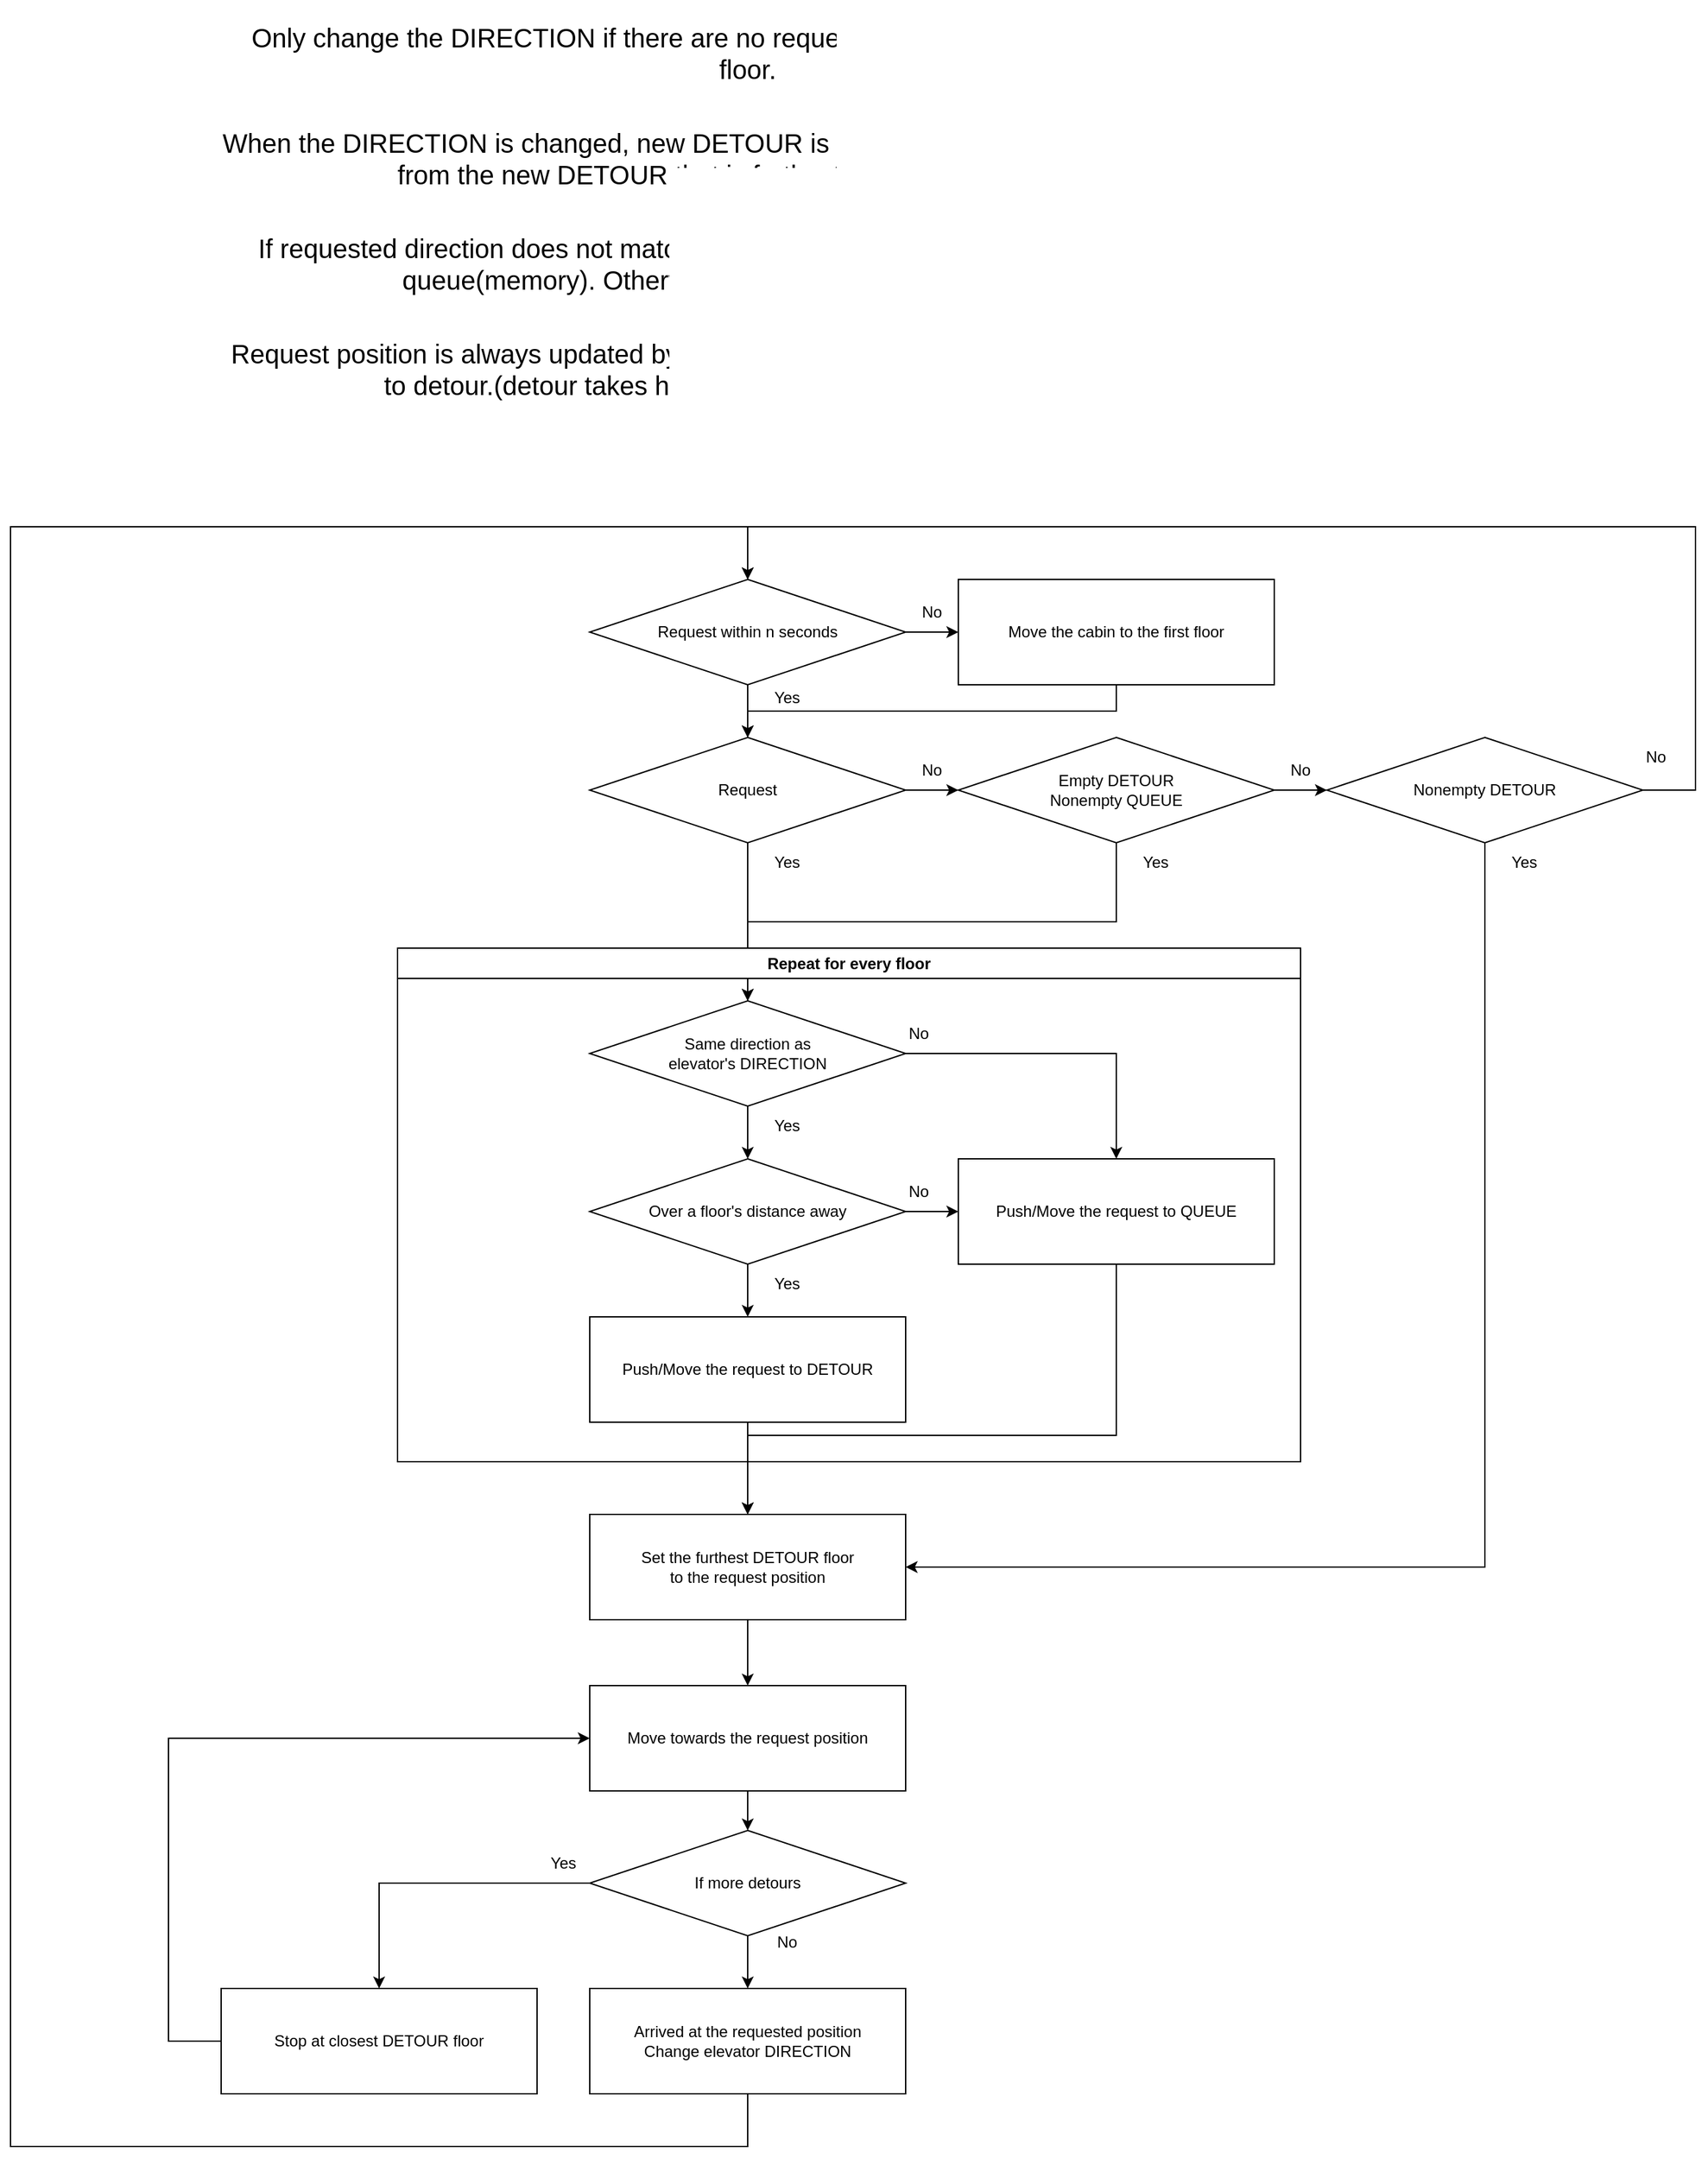 <mxfile version="21.3.4" type="github">
  <diagram name="ページ1" id="rUbex1x3FdP54zc6fJcI">
    <mxGraphModel dx="3827" dy="1537" grid="1" gridSize="10" guides="1" tooltips="1" connect="1" arrows="1" fold="1" page="1" pageScale="1" pageWidth="827" pageHeight="1169" math="0" shadow="0">
      <root>
        <mxCell id="0" />
        <mxCell id="1" parent="0" />
        <mxCell id="txSLlDW2Fo_miSAW73bg-1" value="&lt;font style=&quot;font-size: 20px;&quot;&gt;Only change the DIRECTION if there are no requests in the floors beyond the current floor.&lt;/font&gt;" style="text;html=1;strokeColor=none;fillColor=none;align=center;verticalAlign=middle;whiteSpace=wrap;rounded=0;" parent="1" vertex="1">
          <mxGeometry y="40" width="800" height="80" as="geometry" />
        </mxCell>
        <mxCell id="txSLlDW2Fo_miSAW73bg-2" value="&lt;span style=&quot;font-size: 20px;&quot;&gt;When the DIRECTION is changed, new DETOUR is made and request position is decided from the new DETOUR that is furthest from the current floor.&lt;/span&gt;" style="text;html=1;strokeColor=none;fillColor=none;align=center;verticalAlign=middle;whiteSpace=wrap;rounded=0;" parent="1" vertex="1">
          <mxGeometry y="120" width="800" height="80" as="geometry" />
        </mxCell>
        <mxCell id="txSLlDW2Fo_miSAW73bg-4" value="&lt;span style=&quot;font-size: 20px;&quot;&gt;If requested direction does not match with current direction, the request is pushed to queue(memory). Otherwise it is pushed to detour(memory).&lt;/span&gt;" style="text;html=1;strokeColor=none;fillColor=none;align=center;verticalAlign=middle;whiteSpace=wrap;rounded=0;" parent="1" vertex="1">
          <mxGeometry y="200" width="800" height="80" as="geometry" />
        </mxCell>
        <mxCell id="txSLlDW2Fo_miSAW73bg-5" value="&lt;font style=&quot;font-size: 20px;&quot;&gt;Request position is always updated by further request and old request position is pushed to detour.(detour takes higher priority than requested position.)&lt;/font&gt;" style="text;html=1;strokeColor=none;fillColor=none;align=center;verticalAlign=middle;whiteSpace=wrap;rounded=0;" parent="1" vertex="1">
          <mxGeometry y="280" width="800" height="80" as="geometry" />
        </mxCell>
        <mxCell id="txSLlDW2Fo_miSAW73bg-47" style="edgeStyle=orthogonalEdgeStyle;rounded=0;orthogonalLoop=1;jettySize=auto;html=1;exitX=0.5;exitY=1;exitDx=0;exitDy=0;entryX=0.5;entryY=0;entryDx=0;entryDy=0;" parent="1" target="txSLlDW2Fo_miSAW73bg-46" edge="1" source="txSLlDW2Fo_miSAW73bg-51">
          <mxGeometry relative="1" as="geometry">
            <mxPoint x="400" y="1300" as="sourcePoint" />
          </mxGeometry>
        </mxCell>
        <mxCell id="txSLlDW2Fo_miSAW73bg-41" style="edgeStyle=orthogonalEdgeStyle;rounded=0;orthogonalLoop=1;jettySize=auto;html=1;exitX=0;exitY=0.5;exitDx=0;exitDy=0;entryX=0.5;entryY=0;entryDx=0;entryDy=0;" parent="1" source="txSLlDW2Fo_miSAW73bg-38" target="txSLlDW2Fo_miSAW73bg-39" edge="1">
          <mxGeometry relative="1" as="geometry" />
        </mxCell>
        <mxCell id="txSLlDW2Fo_miSAW73bg-42" style="edgeStyle=orthogonalEdgeStyle;rounded=0;orthogonalLoop=1;jettySize=auto;html=1;exitX=0.5;exitY=1;exitDx=0;exitDy=0;entryX=0.5;entryY=0;entryDx=0;entryDy=0;" parent="1" source="txSLlDW2Fo_miSAW73bg-38" target="txSLlDW2Fo_miSAW73bg-40" edge="1">
          <mxGeometry relative="1" as="geometry" />
        </mxCell>
        <mxCell id="txSLlDW2Fo_miSAW73bg-38" value="If more detours" style="rhombus;whiteSpace=wrap;html=1;" parent="1" vertex="1">
          <mxGeometry x="280" y="1430" width="240" height="80" as="geometry" />
        </mxCell>
        <mxCell id="txSLlDW2Fo_miSAW73bg-44" style="edgeStyle=orthogonalEdgeStyle;rounded=0;orthogonalLoop=1;jettySize=auto;html=1;exitX=0;exitY=0.5;exitDx=0;exitDy=0;entryX=0;entryY=0.5;entryDx=0;entryDy=0;" parent="1" source="txSLlDW2Fo_miSAW73bg-39" target="txSLlDW2Fo_miSAW73bg-46" edge="1">
          <mxGeometry relative="1" as="geometry">
            <mxPoint x="220" y="1440" as="targetPoint" />
            <Array as="points">
              <mxPoint x="-40" y="1590" />
              <mxPoint x="-40" y="1360" />
            </Array>
          </mxGeometry>
        </mxCell>
        <mxCell id="txSLlDW2Fo_miSAW73bg-39" value="Stop at closest DETOUR floor" style="rounded=0;whiteSpace=wrap;html=1;" parent="1" vertex="1">
          <mxGeometry y="1550" width="240" height="80" as="geometry" />
        </mxCell>
        <mxCell id="txSLlDW2Fo_miSAW73bg-97" style="edgeStyle=orthogonalEdgeStyle;rounded=0;orthogonalLoop=1;jettySize=auto;html=1;exitX=0.5;exitY=1;exitDx=0;exitDy=0;entryX=0.5;entryY=0;entryDx=0;entryDy=0;" parent="1" source="txSLlDW2Fo_miSAW73bg-40" target="txSLlDW2Fo_miSAW73bg-92" edge="1">
          <mxGeometry relative="1" as="geometry">
            <Array as="points">
              <mxPoint x="400" y="1670" />
              <mxPoint x="-160" y="1670" />
              <mxPoint x="-160" y="440" />
              <mxPoint x="400" y="440" />
            </Array>
          </mxGeometry>
        </mxCell>
        <mxCell id="txSLlDW2Fo_miSAW73bg-40" value="Arrived at the requested position&lt;br&gt;Change elevator DIRECTION" style="rounded=0;whiteSpace=wrap;html=1;" parent="1" vertex="1">
          <mxGeometry x="280" y="1550" width="240" height="80" as="geometry" />
        </mxCell>
        <mxCell id="txSLlDW2Fo_miSAW73bg-48" style="edgeStyle=orthogonalEdgeStyle;rounded=0;orthogonalLoop=1;jettySize=auto;html=1;exitX=0.5;exitY=1;exitDx=0;exitDy=0;" parent="1" source="txSLlDW2Fo_miSAW73bg-46" edge="1">
          <mxGeometry relative="1" as="geometry">
            <mxPoint x="400" y="1430" as="targetPoint" />
          </mxGeometry>
        </mxCell>
        <mxCell id="txSLlDW2Fo_miSAW73bg-46" value="Move towards the request position" style="rounded=0;whiteSpace=wrap;html=1;" parent="1" vertex="1">
          <mxGeometry x="280" y="1320" width="240" height="80" as="geometry" />
        </mxCell>
        <mxCell id="txSLlDW2Fo_miSAW73bg-51" value="Set the furthest DETOUR floor &lt;br&gt;to the request position" style="rounded=0;whiteSpace=wrap;html=1;" parent="1" vertex="1">
          <mxGeometry x="280" y="1190" width="240" height="80" as="geometry" />
        </mxCell>
        <mxCell id="txSLlDW2Fo_miSAW73bg-60" style="edgeStyle=orthogonalEdgeStyle;rounded=0;orthogonalLoop=1;jettySize=auto;html=1;exitX=0.5;exitY=1;exitDx=0;exitDy=0;" parent="1" source="txSLlDW2Fo_miSAW73bg-54" edge="1">
          <mxGeometry relative="1" as="geometry">
            <mxPoint x="400" y="800" as="targetPoint" />
          </mxGeometry>
        </mxCell>
        <mxCell id="txSLlDW2Fo_miSAW73bg-64" style="edgeStyle=orthogonalEdgeStyle;rounded=0;orthogonalLoop=1;jettySize=auto;html=1;exitX=1;exitY=0.5;exitDx=0;exitDy=0;entryX=0;entryY=0.5;entryDx=0;entryDy=0;" parent="1" source="txSLlDW2Fo_miSAW73bg-54" target="txSLlDW2Fo_miSAW73bg-62" edge="1">
          <mxGeometry relative="1" as="geometry" />
        </mxCell>
        <mxCell id="txSLlDW2Fo_miSAW73bg-54" value="Request" style="rhombus;whiteSpace=wrap;html=1;" parent="1" vertex="1">
          <mxGeometry x="280" y="600" width="240" height="80" as="geometry" />
        </mxCell>
        <mxCell id="txSLlDW2Fo_miSAW73bg-75" style="edgeStyle=orthogonalEdgeStyle;rounded=0;orthogonalLoop=1;jettySize=auto;html=1;exitX=0.5;exitY=1;exitDx=0;exitDy=0;" parent="1" source="txSLlDW2Fo_miSAW73bg-62" target="txSLlDW2Fo_miSAW73bg-68" edge="1">
          <mxGeometry relative="1" as="geometry" />
        </mxCell>
        <mxCell id="txSLlDW2Fo_miSAW73bg-79" style="edgeStyle=orthogonalEdgeStyle;rounded=0;orthogonalLoop=1;jettySize=auto;html=1;exitX=1;exitY=0.5;exitDx=0;exitDy=0;entryX=0;entryY=0.5;entryDx=0;entryDy=0;" parent="1" source="txSLlDW2Fo_miSAW73bg-62" target="txSLlDW2Fo_miSAW73bg-78" edge="1">
          <mxGeometry relative="1" as="geometry" />
        </mxCell>
        <mxCell id="txSLlDW2Fo_miSAW73bg-62" value="Empty DETOUR&lt;br&gt;Nonempty QUEUE" style="rhombus;whiteSpace=wrap;html=1;" parent="1" vertex="1">
          <mxGeometry x="560" y="600" width="240" height="80" as="geometry" />
        </mxCell>
        <mxCell id="txSLlDW2Fo_miSAW73bg-65" value="No" style="text;html=1;strokeColor=none;fillColor=none;align=center;verticalAlign=middle;whiteSpace=wrap;rounded=0;" parent="1" vertex="1">
          <mxGeometry x="510" y="610" width="60" height="30" as="geometry" />
        </mxCell>
        <mxCell id="txSLlDW2Fo_miSAW73bg-66" value="Yes" style="text;html=1;strokeColor=none;fillColor=none;align=center;verticalAlign=middle;whiteSpace=wrap;rounded=0;" parent="1" vertex="1">
          <mxGeometry x="400" y="680" width="60" height="30" as="geometry" />
        </mxCell>
        <mxCell id="txSLlDW2Fo_miSAW73bg-70" style="edgeStyle=orthogonalEdgeStyle;rounded=0;orthogonalLoop=1;jettySize=auto;html=1;exitX=0.5;exitY=1;exitDx=0;exitDy=0;entryX=0.5;entryY=0;entryDx=0;entryDy=0;" parent="1" source="txSLlDW2Fo_miSAW73bg-68" target="txSLlDW2Fo_miSAW73bg-69" edge="1">
          <mxGeometry relative="1" as="geometry" />
        </mxCell>
        <mxCell id="EEc2jsLktgFO0VpFb_Zl-2" style="edgeStyle=orthogonalEdgeStyle;rounded=0;orthogonalLoop=1;jettySize=auto;html=1;exitX=1;exitY=0.5;exitDx=0;exitDy=0;" parent="1" source="txSLlDW2Fo_miSAW73bg-68" target="txSLlDW2Fo_miSAW73bg-72" edge="1">
          <mxGeometry relative="1" as="geometry" />
        </mxCell>
        <mxCell id="txSLlDW2Fo_miSAW73bg-68" value="Same direction as&lt;br&gt;elevator&#39;s DIRECTION" style="rhombus;whiteSpace=wrap;html=1;" parent="1" vertex="1">
          <mxGeometry x="280" y="800" width="240" height="80" as="geometry" />
        </mxCell>
        <mxCell id="txSLlDW2Fo_miSAW73bg-77" style="edgeStyle=orthogonalEdgeStyle;rounded=0;orthogonalLoop=1;jettySize=auto;html=1;exitX=0.5;exitY=1;exitDx=0;exitDy=0;entryX=0.5;entryY=0;entryDx=0;entryDy=0;" parent="1" source="txSLlDW2Fo_miSAW73bg-69" target="txSLlDW2Fo_miSAW73bg-71" edge="1">
          <mxGeometry relative="1" as="geometry" />
        </mxCell>
        <mxCell id="EEc2jsLktgFO0VpFb_Zl-3" style="edgeStyle=orthogonalEdgeStyle;rounded=0;orthogonalLoop=1;jettySize=auto;html=1;exitX=1;exitY=0.5;exitDx=0;exitDy=0;entryX=0;entryY=0.5;entryDx=0;entryDy=0;" parent="1" source="txSLlDW2Fo_miSAW73bg-69" target="txSLlDW2Fo_miSAW73bg-72" edge="1">
          <mxGeometry relative="1" as="geometry" />
        </mxCell>
        <mxCell id="txSLlDW2Fo_miSAW73bg-69" value="Over a floor&#39;s distance away" style="rhombus;whiteSpace=wrap;html=1;" parent="1" vertex="1">
          <mxGeometry x="280" y="920" width="240" height="80" as="geometry" />
        </mxCell>
        <mxCell id="txSLlDW2Fo_miSAW73bg-84" style="edgeStyle=orthogonalEdgeStyle;rounded=0;orthogonalLoop=1;jettySize=auto;html=1;exitX=0.5;exitY=1;exitDx=0;exitDy=0;entryX=0.5;entryY=0;entryDx=0;entryDy=0;" parent="1" source="txSLlDW2Fo_miSAW73bg-71" target="txSLlDW2Fo_miSAW73bg-51" edge="1">
          <mxGeometry relative="1" as="geometry" />
        </mxCell>
        <mxCell id="txSLlDW2Fo_miSAW73bg-71" value="Push/Move the request to DETOUR" style="rounded=0;whiteSpace=wrap;html=1;" parent="1" vertex="1">
          <mxGeometry x="280" y="1040" width="240" height="80" as="geometry" />
        </mxCell>
        <mxCell id="txSLlDW2Fo_miSAW73bg-87" style="edgeStyle=orthogonalEdgeStyle;rounded=0;orthogonalLoop=1;jettySize=auto;html=1;exitX=0.5;exitY=1;exitDx=0;exitDy=0;entryX=0.5;entryY=0;entryDx=0;entryDy=0;" parent="1" source="txSLlDW2Fo_miSAW73bg-72" target="txSLlDW2Fo_miSAW73bg-51" edge="1">
          <mxGeometry relative="1" as="geometry">
            <Array as="points">
              <mxPoint x="680" y="1130" />
              <mxPoint x="400" y="1130" />
            </Array>
          </mxGeometry>
        </mxCell>
        <mxCell id="txSLlDW2Fo_miSAW73bg-72" value="Push/Move the request to QUEUE" style="rounded=0;whiteSpace=wrap;html=1;" parent="1" vertex="1">
          <mxGeometry x="560" y="920" width="240" height="80" as="geometry" />
        </mxCell>
        <mxCell id="txSLlDW2Fo_miSAW73bg-93" style="edgeStyle=orthogonalEdgeStyle;rounded=0;orthogonalLoop=1;jettySize=auto;html=1;exitX=1;exitY=0.5;exitDx=0;exitDy=0;entryX=0.5;entryY=0;entryDx=0;entryDy=0;" parent="1" source="txSLlDW2Fo_miSAW73bg-78" target="txSLlDW2Fo_miSAW73bg-92" edge="1">
          <mxGeometry relative="1" as="geometry">
            <Array as="points">
              <mxPoint x="1120" y="640" />
              <mxPoint x="1120" y="440" />
              <mxPoint x="400" y="440" />
            </Array>
          </mxGeometry>
        </mxCell>
        <mxCell id="zZDKoPpqPBnbhxBXAcyl-5" style="edgeStyle=orthogonalEdgeStyle;rounded=0;orthogonalLoop=1;jettySize=auto;html=1;exitX=0.5;exitY=1;exitDx=0;exitDy=0;entryX=1;entryY=0.5;entryDx=0;entryDy=0;" edge="1" parent="1" source="txSLlDW2Fo_miSAW73bg-78" target="txSLlDW2Fo_miSAW73bg-51">
          <mxGeometry relative="1" as="geometry" />
        </mxCell>
        <mxCell id="txSLlDW2Fo_miSAW73bg-78" value="Nonempty DETOUR" style="rhombus;whiteSpace=wrap;html=1;" parent="1" vertex="1">
          <mxGeometry x="840" y="600" width="240" height="80" as="geometry" />
        </mxCell>
        <mxCell id="txSLlDW2Fo_miSAW73bg-80" value="No" style="text;html=1;strokeColor=none;fillColor=none;align=center;verticalAlign=middle;whiteSpace=wrap;rounded=0;" parent="1" vertex="1">
          <mxGeometry x="790" y="610" width="60" height="30" as="geometry" />
        </mxCell>
        <mxCell id="txSLlDW2Fo_miSAW73bg-81" value="Yes" style="text;html=1;strokeColor=none;fillColor=none;align=center;verticalAlign=middle;whiteSpace=wrap;rounded=0;" parent="1" vertex="1">
          <mxGeometry x="680" y="680" width="60" height="30" as="geometry" />
        </mxCell>
        <mxCell id="txSLlDW2Fo_miSAW73bg-86" value="Yes" style="text;html=1;strokeColor=none;fillColor=none;align=center;verticalAlign=middle;whiteSpace=wrap;rounded=0;" parent="1" vertex="1">
          <mxGeometry x="960" y="680" width="60" height="30" as="geometry" />
        </mxCell>
        <mxCell id="txSLlDW2Fo_miSAW73bg-88" value="Yes" style="text;html=1;strokeColor=none;fillColor=none;align=center;verticalAlign=middle;whiteSpace=wrap;rounded=0;" parent="1" vertex="1">
          <mxGeometry x="230" y="1440" width="60" height="30" as="geometry" />
        </mxCell>
        <mxCell id="txSLlDW2Fo_miSAW73bg-89" value="No" style="text;html=1;strokeColor=none;fillColor=none;align=center;verticalAlign=middle;whiteSpace=wrap;rounded=0;" parent="1" vertex="1">
          <mxGeometry x="400" y="1500" width="60" height="30" as="geometry" />
        </mxCell>
        <mxCell id="txSLlDW2Fo_miSAW73bg-96" style="edgeStyle=orthogonalEdgeStyle;rounded=0;orthogonalLoop=1;jettySize=auto;html=1;exitX=0.5;exitY=1;exitDx=0;exitDy=0;entryX=0.5;entryY=0;entryDx=0;entryDy=0;" parent="1" source="txSLlDW2Fo_miSAW73bg-91" target="txSLlDW2Fo_miSAW73bg-54" edge="1">
          <mxGeometry relative="1" as="geometry" />
        </mxCell>
        <mxCell id="txSLlDW2Fo_miSAW73bg-91" value="Move the cabin to the first floor" style="rounded=0;whiteSpace=wrap;html=1;" parent="1" vertex="1">
          <mxGeometry x="560" y="480" width="240" height="80" as="geometry" />
        </mxCell>
        <mxCell id="txSLlDW2Fo_miSAW73bg-94" style="edgeStyle=orthogonalEdgeStyle;rounded=0;orthogonalLoop=1;jettySize=auto;html=1;exitX=0.5;exitY=1;exitDx=0;exitDy=0;entryX=0.5;entryY=0;entryDx=0;entryDy=0;" parent="1" source="txSLlDW2Fo_miSAW73bg-92" target="txSLlDW2Fo_miSAW73bg-54" edge="1">
          <mxGeometry relative="1" as="geometry" />
        </mxCell>
        <mxCell id="EEc2jsLktgFO0VpFb_Zl-1" style="edgeStyle=orthogonalEdgeStyle;rounded=0;orthogonalLoop=1;jettySize=auto;html=1;exitX=1;exitY=0.5;exitDx=0;exitDy=0;entryX=0;entryY=0.5;entryDx=0;entryDy=0;" parent="1" source="txSLlDW2Fo_miSAW73bg-92" target="txSLlDW2Fo_miSAW73bg-91" edge="1">
          <mxGeometry relative="1" as="geometry" />
        </mxCell>
        <mxCell id="txSLlDW2Fo_miSAW73bg-92" value="Request within n seconds" style="rhombus;whiteSpace=wrap;html=1;" parent="1" vertex="1">
          <mxGeometry x="280" y="480" width="240" height="80" as="geometry" />
        </mxCell>
        <mxCell id="uoxsrH5T7CtDxWYmbQ-v-3" value="No" style="text;html=1;strokeColor=none;fillColor=none;align=center;verticalAlign=middle;whiteSpace=wrap;rounded=0;" parent="1" vertex="1">
          <mxGeometry x="500" y="930" width="60" height="30" as="geometry" />
        </mxCell>
        <mxCell id="uoxsrH5T7CtDxWYmbQ-v-5" value="Yes" style="text;html=1;strokeColor=none;fillColor=none;align=center;verticalAlign=middle;whiteSpace=wrap;rounded=0;" parent="1" vertex="1">
          <mxGeometry x="400" y="1000" width="60" height="30" as="geometry" />
        </mxCell>
        <mxCell id="uoxsrH5T7CtDxWYmbQ-v-6" value="No" style="text;html=1;strokeColor=none;fillColor=none;align=center;verticalAlign=middle;whiteSpace=wrap;rounded=0;" parent="1" vertex="1">
          <mxGeometry x="500" y="810" width="60" height="30" as="geometry" />
        </mxCell>
        <mxCell id="uoxsrH5T7CtDxWYmbQ-v-9" value="No" style="text;html=1;strokeColor=none;fillColor=none;align=center;verticalAlign=middle;whiteSpace=wrap;rounded=0;" parent="1" vertex="1">
          <mxGeometry x="510" y="490" width="60" height="30" as="geometry" />
        </mxCell>
        <mxCell id="uoxsrH5T7CtDxWYmbQ-v-11" value="Yes" style="text;html=1;strokeColor=none;fillColor=none;align=center;verticalAlign=middle;whiteSpace=wrap;rounded=0;" parent="1" vertex="1">
          <mxGeometry x="400" y="555" width="60" height="30" as="geometry" />
        </mxCell>
        <mxCell id="EEc2jsLktgFO0VpFb_Zl-6" value="No" style="text;html=1;strokeColor=none;fillColor=none;align=center;verticalAlign=middle;whiteSpace=wrap;rounded=0;" parent="1" vertex="1">
          <mxGeometry x="1060" y="600" width="60" height="30" as="geometry" />
        </mxCell>
        <mxCell id="zZDKoPpqPBnbhxBXAcyl-2" value="Repeat for every floor" style="swimlane;whiteSpace=wrap;html=1;" vertex="1" parent="1">
          <mxGeometry x="134" y="760" width="686" height="390" as="geometry" />
        </mxCell>
        <mxCell id="uoxsrH5T7CtDxWYmbQ-v-8" value="Yes" style="text;html=1;strokeColor=none;fillColor=none;align=center;verticalAlign=middle;whiteSpace=wrap;rounded=0;" parent="zZDKoPpqPBnbhxBXAcyl-2" vertex="1">
          <mxGeometry x="266" y="120" width="60" height="30" as="geometry" />
        </mxCell>
      </root>
    </mxGraphModel>
  </diagram>
</mxfile>
